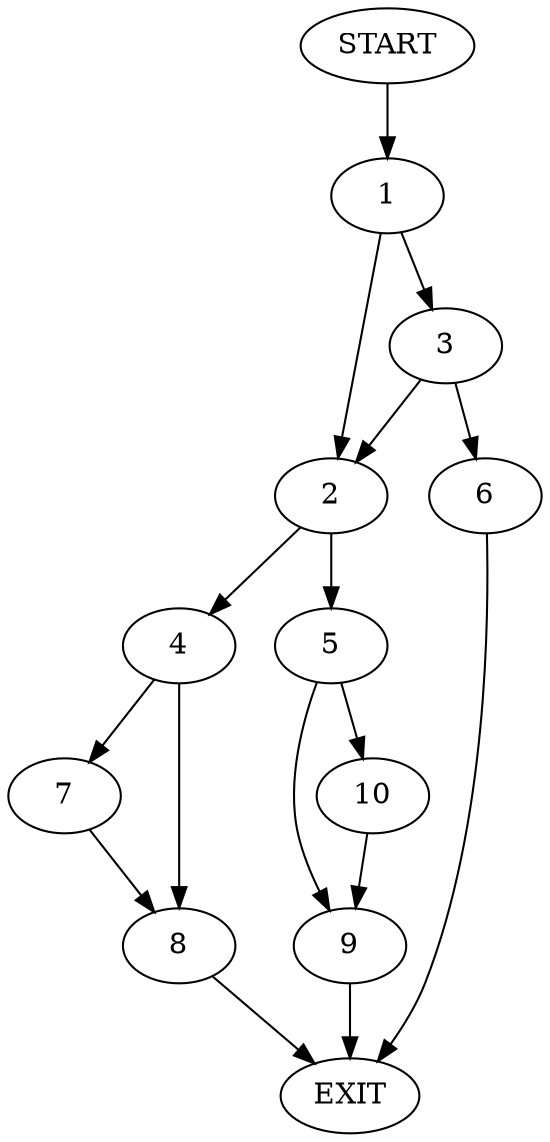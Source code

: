 digraph {
0 [label="START"]
11 [label="EXIT"]
0 -> 1
1 -> 2
1 -> 3
2 -> 4
2 -> 5
3 -> 2
3 -> 6
6 -> 11
4 -> 7
4 -> 8
5 -> 9
5 -> 10
10 -> 9
9 -> 11
7 -> 8
8 -> 11
}
